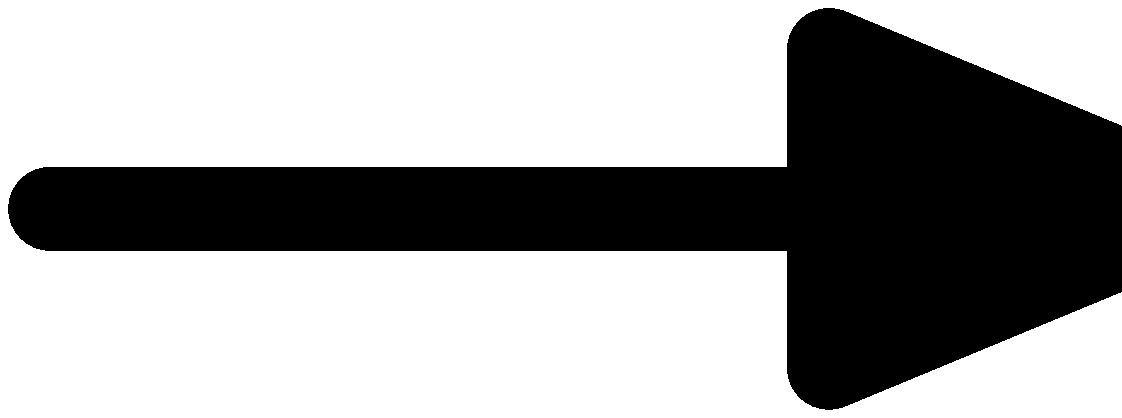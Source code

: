 u = 30pt;
ahlength := 5u;
beginfig(1);
drawarrow ((1,1)--(3,1)) scaled 7u withpen pencircle scaled u;
endfig;
end;
